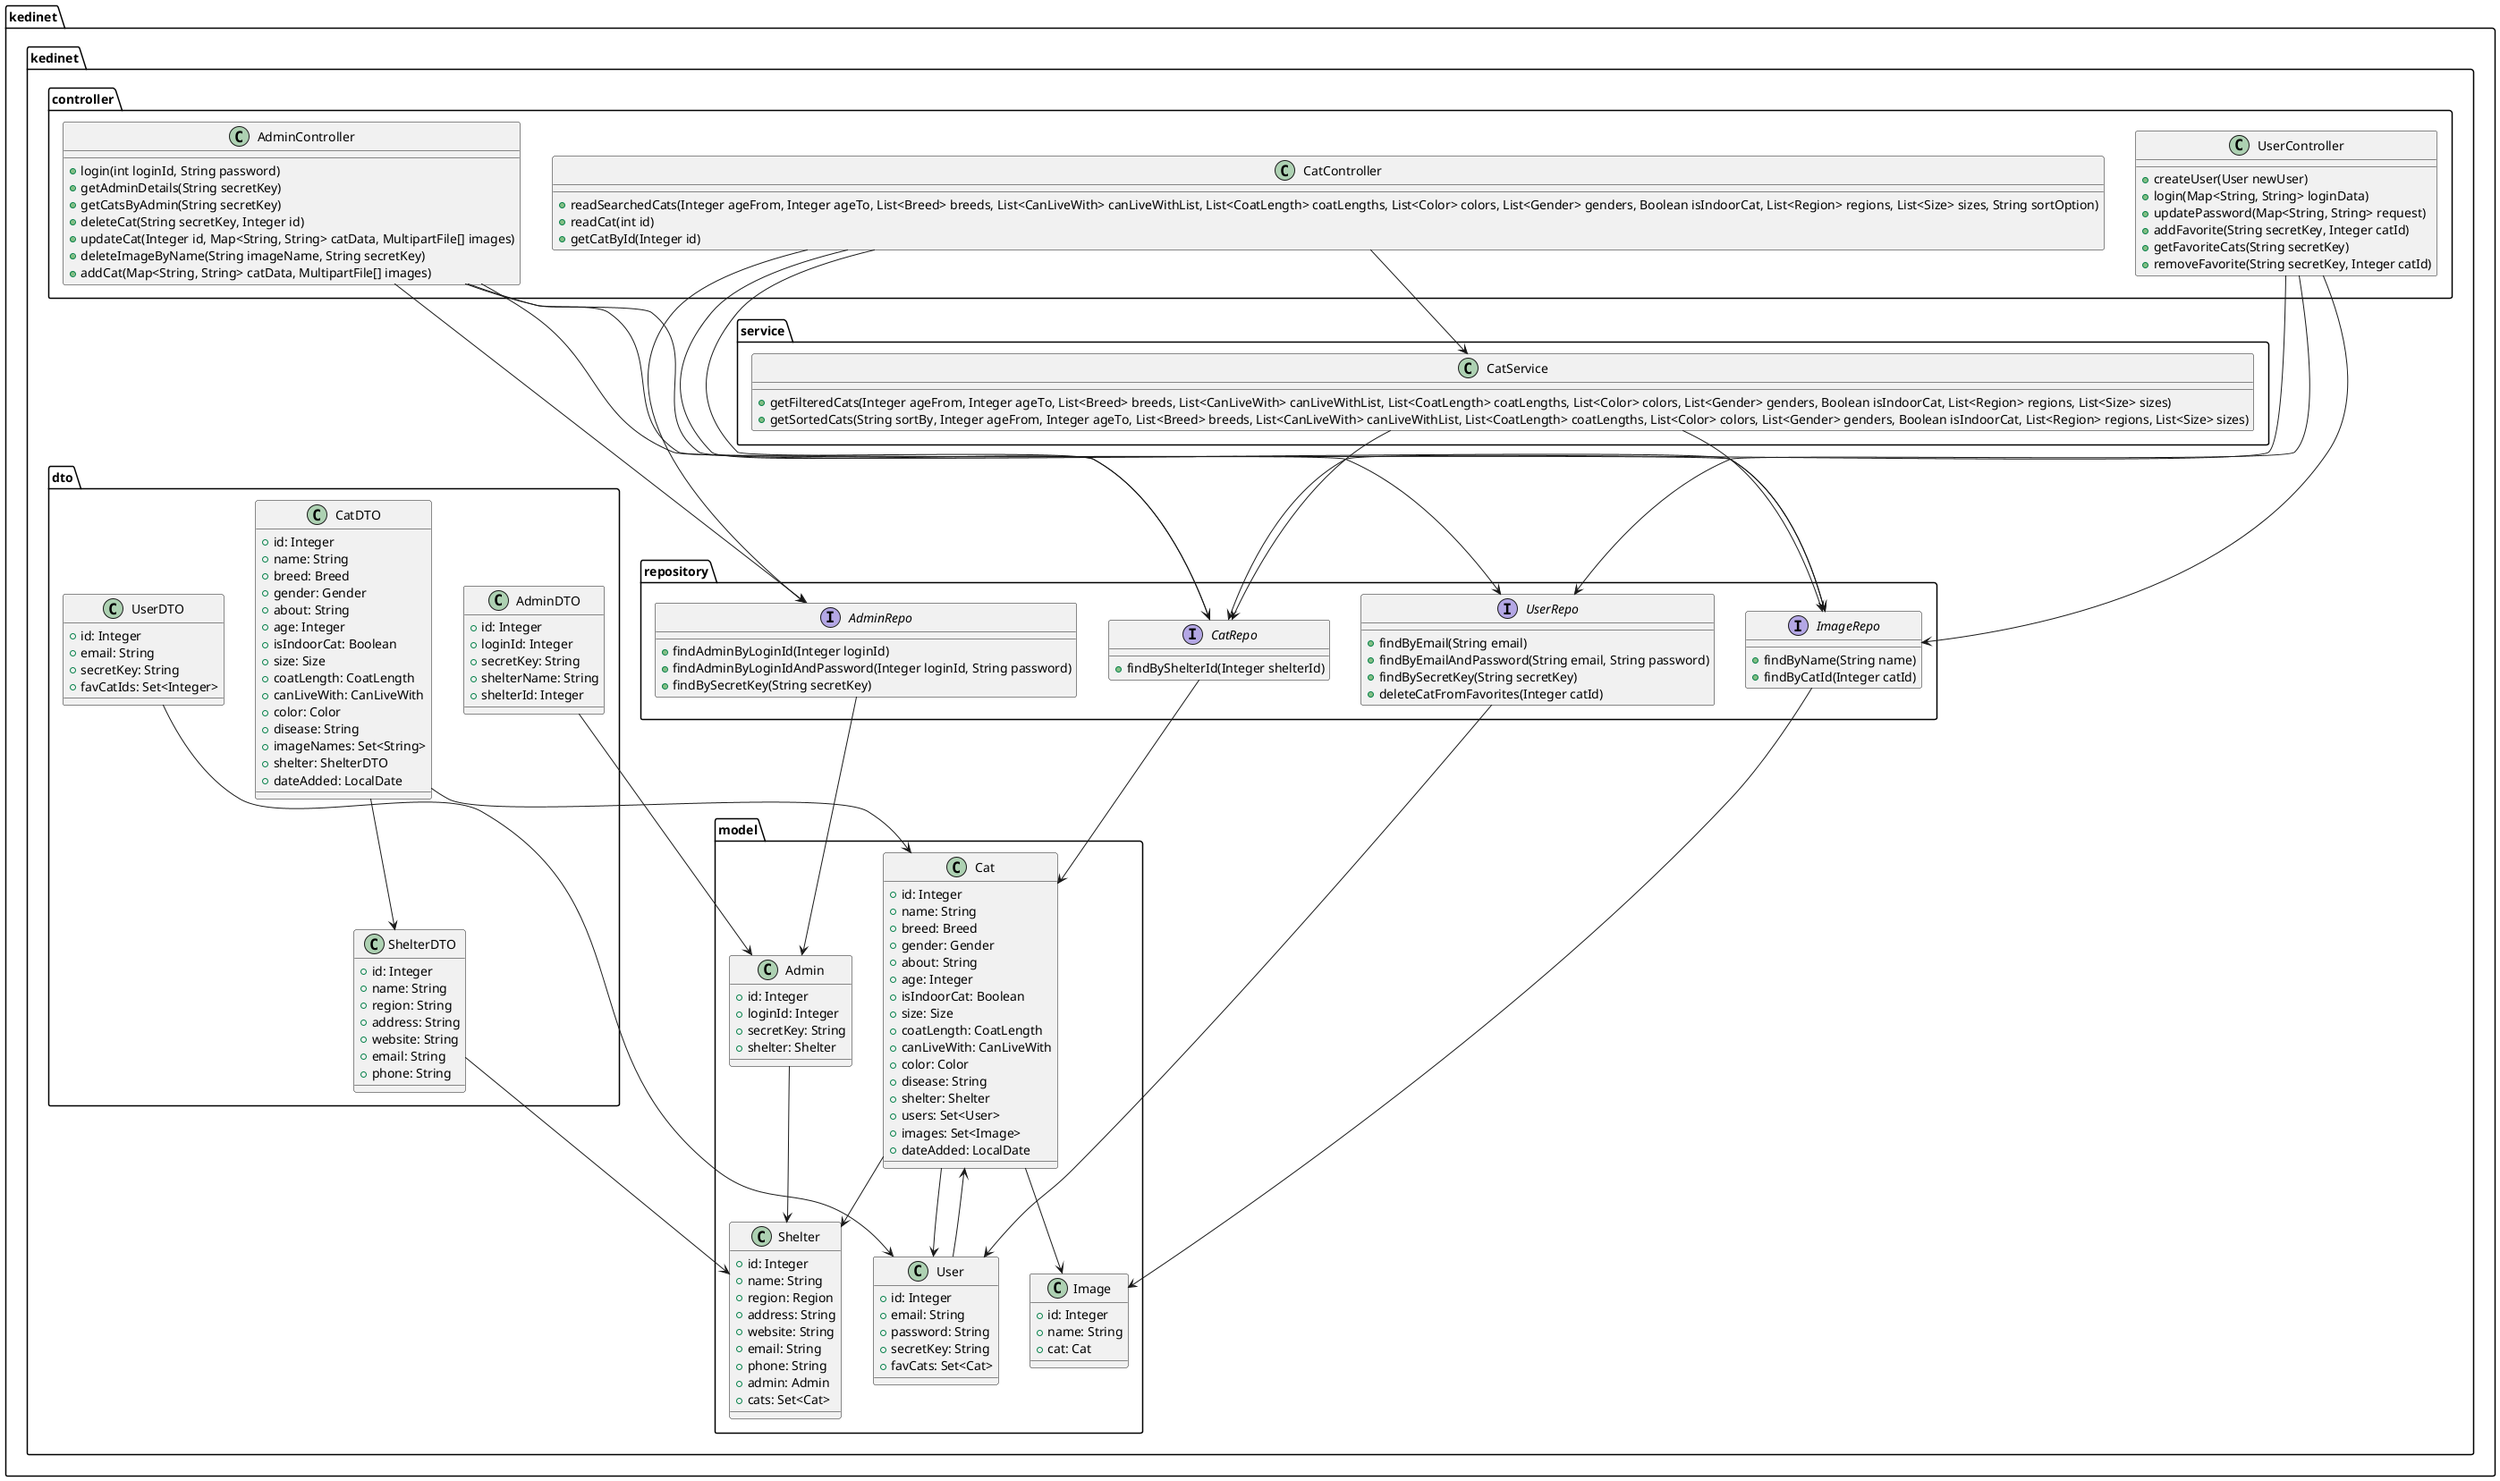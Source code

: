 @startuml
package kedinet.kedinet.controller {
    class AdminController {
        +login(int loginId, String password)
        +getAdminDetails(String secretKey)
        +getCatsByAdmin(String secretKey)
        +deleteCat(String secretKey, Integer id)
        +updateCat(Integer id, Map<String, String> catData, MultipartFile[] images)
        +deleteImageByName(String imageName, String secretKey)
        +addCat(Map<String, String> catData, MultipartFile[] images)
    }

    class CatController {
        +readSearchedCats(Integer ageFrom, Integer ageTo, List<Breed> breeds, List<CanLiveWith> canLiveWithList, List<CoatLength> coatLengths, List<Color> colors, List<Gender> genders, Boolean isIndoorCat, List<Region> regions, List<Size> sizes, String sortOption)
        +readCat(int id)
        +getCatById(Integer id)
    }

    class UserController {
        +createUser(User newUser)
        +login(Map<String, String> loginData)
        +updatePassword(Map<String, String> request)
        +addFavorite(String secretKey, Integer catId)
        +getFavoriteCats(String secretKey)
        +removeFavorite(String secretKey, Integer catId)
    }
}

package kedinet.kedinet.dto {
    class AdminDTO {
        +id: Integer
        +loginId: Integer
        +secretKey: String
        +shelterName: String
        +shelterId: Integer
    }

    class CatDTO {
        +id: Integer
        +name: String
        +breed: Breed
        +gender: Gender
        +about: String
        +age: Integer
        +isIndoorCat: Boolean
        +size: Size
        +coatLength: CoatLength
        +canLiveWith: CanLiveWith
        +color: Color
        +disease: String
        +imageNames: Set<String>
        +shelter: ShelterDTO
        +dateAdded: LocalDate
    }

    class ShelterDTO {
        +id: Integer
        +name: String
        +region: String
        +address: String
        +website: String
        +email: String
        +phone: String
    }

    class UserDTO {
        +id: Integer
        +email: String
        +secretKey: String
        +favCatIds: Set<Integer>
    }
}

package kedinet.kedinet.model {
    class Admin {
        +id: Integer
        +loginId: Integer
        +secretKey: String
        +shelter: Shelter
    }

    class Cat {
        +id: Integer
        +name: String
        +breed: Breed
        +gender: Gender
        +about: String
        +age: Integer
        +isIndoorCat: Boolean
        +size: Size
        +coatLength: CoatLength
        +canLiveWith: CanLiveWith
        +color: Color
        +disease: String
        +shelter: Shelter
        +users: Set<User>
        +images: Set<Image>
        +dateAdded: LocalDate
    }

    class Image {
        +id: Integer
        +name: String
        +cat: Cat
    }

    class Shelter {
        +id: Integer
        +name: String
        +region: Region
        +address: String
        +website: String
        +email: String
        +phone: String
        +admin: Admin
        +cats: Set<Cat>
    }

    class User {
        +id: Integer
        +email: String
        +password: String
        +secretKey: String
        +favCats: Set<Cat>
    }
}
/'
package kedinet.kedinet.model.enums {
    enum Breed {

    }

    enum CanLiveWith {

    }

    enum CoatLength {

    }

    enum Color {

    }

    enum Gender {

    }

    enum Region {

    }

    enum Size {

    }
}'/

package kedinet.kedinet.repository {
    interface AdminRepo {
        +findAdminByLoginId(Integer loginId)
        +findAdminByLoginIdAndPassword(Integer loginId, String password)
        +findBySecretKey(String secretKey)
    }

    interface CatRepo {
        +findByShelterId(Integer shelterId)
    }

    interface ImageRepo {
        +findByName(String name)
        +findByCatId(Integer catId)
    }

    interface UserRepo {
        +findByEmail(String email)
        +findByEmailAndPassword(String email, String password)
        +findBySecretKey(String secretKey)
        +deleteCatFromFavorites(Integer catId)
    }
}

package kedinet.kedinet.service {
    class CatService {
        +getFilteredCats(Integer ageFrom, Integer ageTo, List<Breed> breeds, List<CanLiveWith> canLiveWithList, List<CoatLength> coatLengths, List<Color> colors, List<Gender> genders, Boolean isIndoorCat, List<Region> regions, List<Size> sizes)
        +getSortedCats(String sortBy, Integer ageFrom, Integer ageTo, List<Breed> breeds, List<CanLiveWith> canLiveWithList, List<CoatLength> coatLengths, List<Color> colors, List<Gender> genders, Boolean isIndoorCat, List<Region> regions, List<Size> sizes)
    }
}

AdminController --> AdminRepo
AdminController --> CatRepo
AdminController --> ImageRepo
AdminController --> UserRepo

CatController --> CatService
CatController --> CatRepo
CatController --> ImageRepo
CatController --> AdminRepo

UserController --> UserRepo
UserController --> CatRepo
UserController --> ImageRepo

CatService --> CatRepo
CatService --> ImageRepo

Admin --> Shelter
Cat --> Shelter
Cat --> Image
Cat --> User
User --> Cat

AdminRepo --> Admin
CatRepo --> Cat
ImageRepo --> Image
UserRepo --> User

AdminDTO --> Admin
CatDTO --> Cat
CatDTO --> ShelterDTO
ShelterDTO --> Shelter
UserDTO --> User

@enduml
